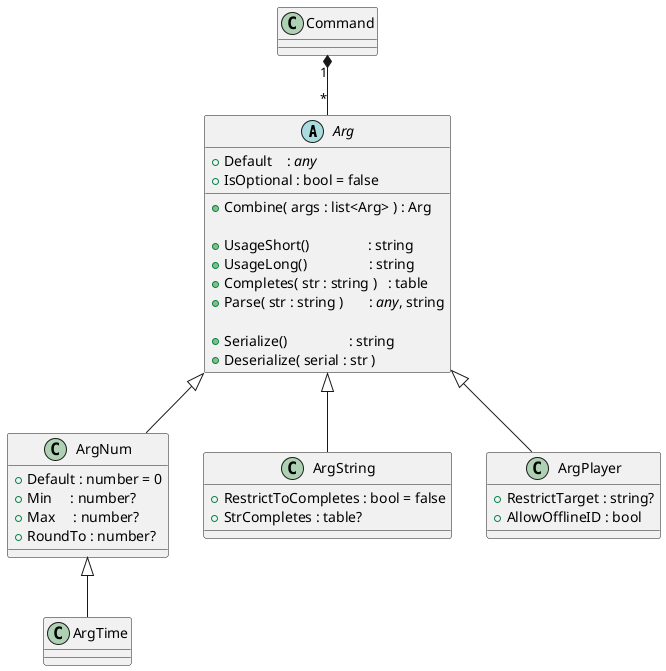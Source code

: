 @startuml
abstract class Arg {
	+Default    : //any//
	+IsOptional : bool = false

	+Combine( args : list<Arg> ) : Arg

	+UsageShort()                : string
	+UsageLong()                 : string
	+Completes( str : string )   : table
	+Parse( str : string )       : //any//, string

	+Serialize()                 : string
	+Deserialize( serial : str )
}

class ArgNum {
	+Default : number = 0
	+Min     : number?
	+Max     : number?
	+RoundTo : number?
}

class ArgTime {
}

class ArgString {
	+RestrictToCompletes : bool = false
	+StrCompletes : table?
}

class ArgPlayer {
	+RestrictTarget : string?
	+AllowOfflineID : bool
}

Command "1" *-- "*" Arg

Arg <|-- ArgNum
ArgNum <|-- ArgTime
Arg <|-- ArgString
Arg <|-- ArgPlayer
@enduml
